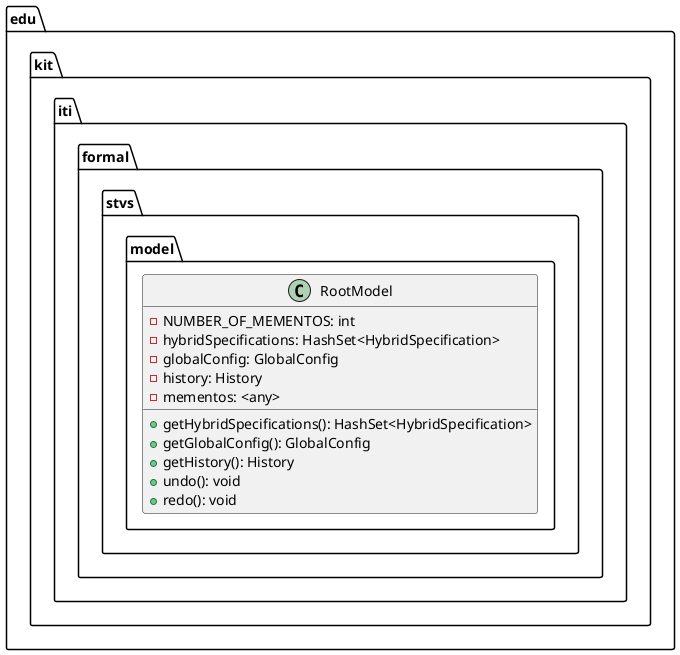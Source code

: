 @startuml

    namespace edu.kit.iti.formal.stvs.model {

        class RootModel {
            -NUMBER_OF_MEMENTOS: int
            -hybridSpecifications: HashSet<HybridSpecification>
            -globalConfig: GlobalConfig
            -history: History
            -mementos: <any>
            +getHybridSpecifications(): HashSet<HybridSpecification>
            +getGlobalConfig(): GlobalConfig
            +getHistory(): History
            +undo(): void
            +redo(): void
        }

    }

@enduml
